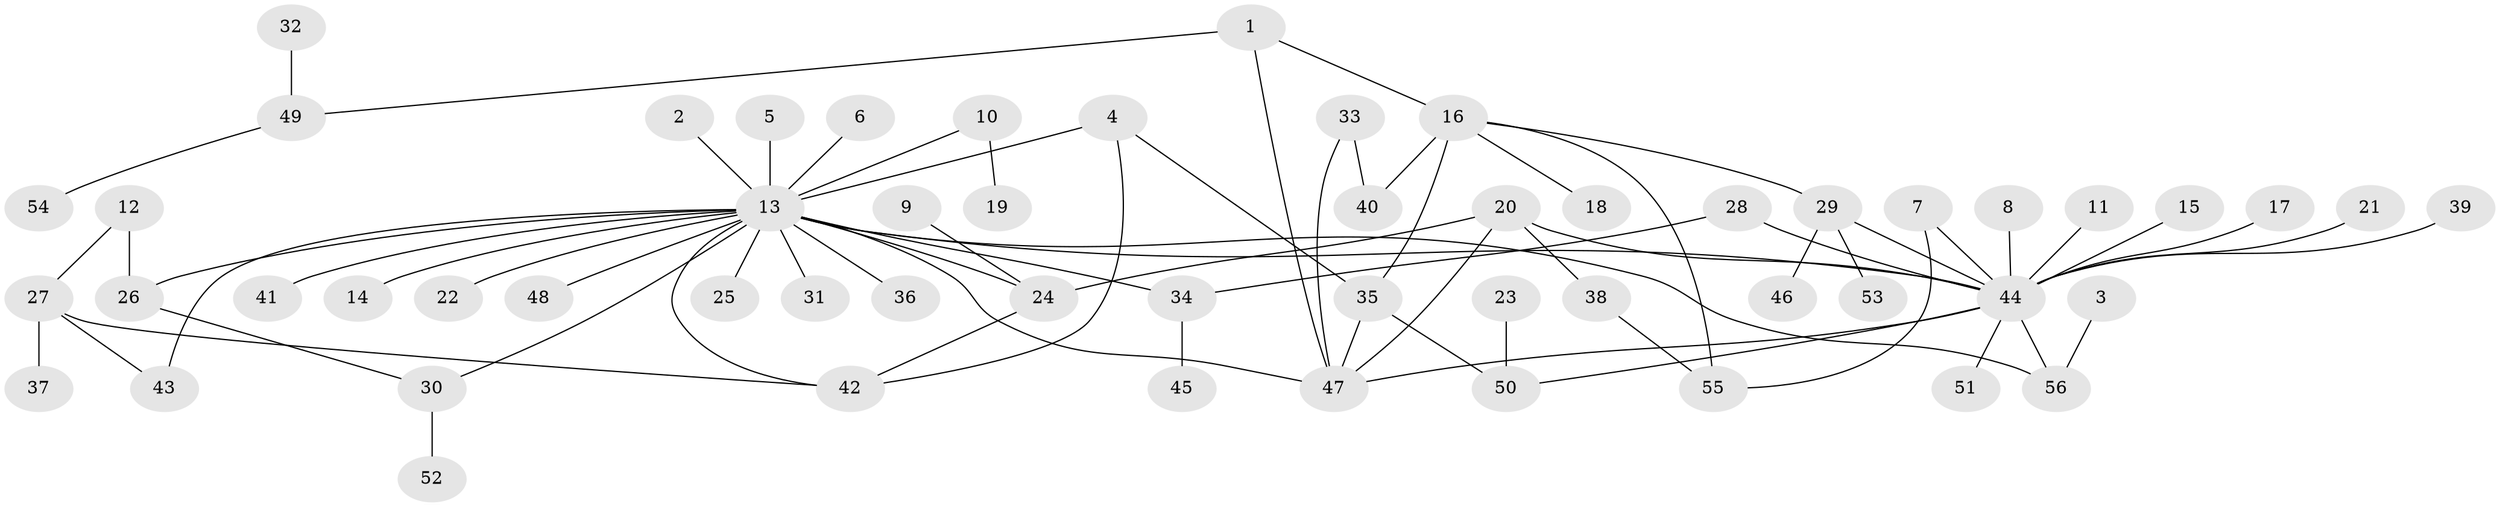 // original degree distribution, {17: 0.009009009009009009, 23: 0.009009009009009009, 5: 0.07207207207207207, 6: 0.018018018018018018, 4: 0.036036036036036036, 3: 0.13513513513513514, 7: 0.009009009009009009, 2: 0.15315315315315314, 1: 0.5585585585585585}
// Generated by graph-tools (version 1.1) at 2025/01/03/09/25 03:01:54]
// undirected, 56 vertices, 72 edges
graph export_dot {
graph [start="1"]
  node [color=gray90,style=filled];
  1;
  2;
  3;
  4;
  5;
  6;
  7;
  8;
  9;
  10;
  11;
  12;
  13;
  14;
  15;
  16;
  17;
  18;
  19;
  20;
  21;
  22;
  23;
  24;
  25;
  26;
  27;
  28;
  29;
  30;
  31;
  32;
  33;
  34;
  35;
  36;
  37;
  38;
  39;
  40;
  41;
  42;
  43;
  44;
  45;
  46;
  47;
  48;
  49;
  50;
  51;
  52;
  53;
  54;
  55;
  56;
  1 -- 16 [weight=1.0];
  1 -- 47 [weight=1.0];
  1 -- 49 [weight=1.0];
  2 -- 13 [weight=1.0];
  3 -- 56 [weight=1.0];
  4 -- 13 [weight=1.0];
  4 -- 35 [weight=1.0];
  4 -- 42 [weight=1.0];
  5 -- 13 [weight=1.0];
  6 -- 13 [weight=1.0];
  7 -- 44 [weight=1.0];
  7 -- 55 [weight=1.0];
  8 -- 44 [weight=1.0];
  9 -- 24 [weight=1.0];
  10 -- 13 [weight=1.0];
  10 -- 19 [weight=1.0];
  11 -- 44 [weight=1.0];
  12 -- 26 [weight=1.0];
  12 -- 27 [weight=1.0];
  13 -- 14 [weight=1.0];
  13 -- 22 [weight=1.0];
  13 -- 24 [weight=1.0];
  13 -- 25 [weight=1.0];
  13 -- 26 [weight=1.0];
  13 -- 30 [weight=1.0];
  13 -- 31 [weight=1.0];
  13 -- 34 [weight=1.0];
  13 -- 36 [weight=1.0];
  13 -- 41 [weight=1.0];
  13 -- 42 [weight=1.0];
  13 -- 43 [weight=1.0];
  13 -- 44 [weight=1.0];
  13 -- 47 [weight=1.0];
  13 -- 48 [weight=1.0];
  13 -- 56 [weight=1.0];
  15 -- 44 [weight=1.0];
  16 -- 18 [weight=1.0];
  16 -- 29 [weight=1.0];
  16 -- 35 [weight=1.0];
  16 -- 40 [weight=1.0];
  16 -- 55 [weight=1.0];
  17 -- 44 [weight=1.0];
  20 -- 24 [weight=1.0];
  20 -- 38 [weight=1.0];
  20 -- 44 [weight=1.0];
  20 -- 47 [weight=1.0];
  21 -- 44 [weight=1.0];
  23 -- 50 [weight=1.0];
  24 -- 42 [weight=1.0];
  26 -- 30 [weight=1.0];
  27 -- 37 [weight=1.0];
  27 -- 42 [weight=1.0];
  27 -- 43 [weight=1.0];
  28 -- 34 [weight=1.0];
  28 -- 44 [weight=1.0];
  29 -- 44 [weight=1.0];
  29 -- 46 [weight=2.0];
  29 -- 53 [weight=1.0];
  30 -- 52 [weight=1.0];
  32 -- 49 [weight=1.0];
  33 -- 40 [weight=1.0];
  33 -- 47 [weight=1.0];
  34 -- 45 [weight=1.0];
  35 -- 47 [weight=1.0];
  35 -- 50 [weight=1.0];
  38 -- 55 [weight=1.0];
  39 -- 44 [weight=1.0];
  44 -- 47 [weight=1.0];
  44 -- 50 [weight=1.0];
  44 -- 51 [weight=1.0];
  44 -- 56 [weight=1.0];
  49 -- 54 [weight=1.0];
}
